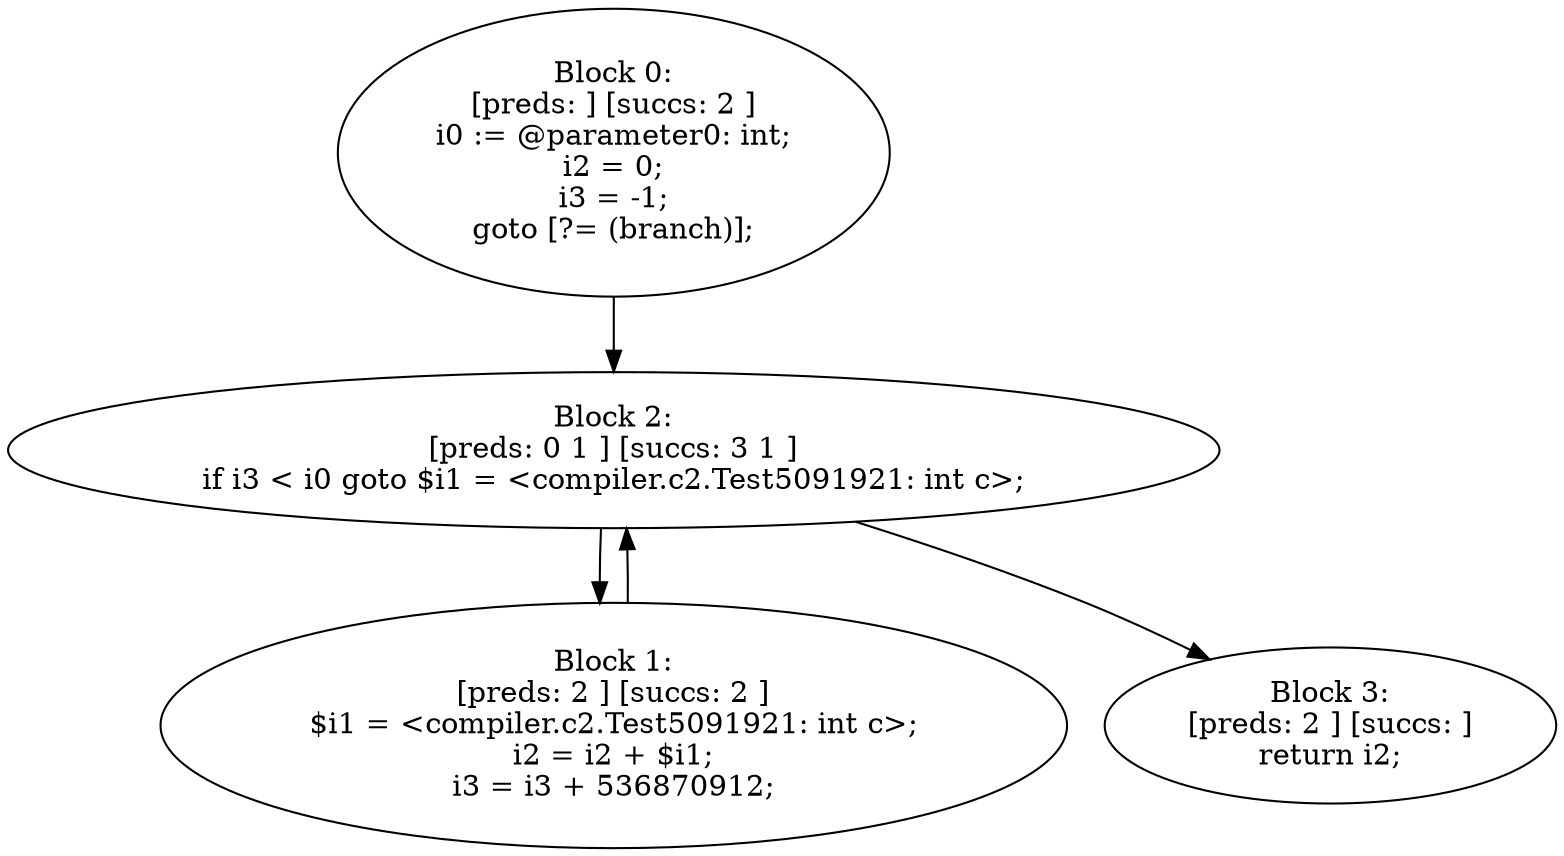 digraph "unitGraph" {
    "Block 0:
[preds: ] [succs: 2 ]
i0 := @parameter0: int;
i2 = 0;
i3 = -1;
goto [?= (branch)];
"
    "Block 1:
[preds: 2 ] [succs: 2 ]
$i1 = <compiler.c2.Test5091921: int c>;
i2 = i2 + $i1;
i3 = i3 + 536870912;
"
    "Block 2:
[preds: 0 1 ] [succs: 3 1 ]
if i3 < i0 goto $i1 = <compiler.c2.Test5091921: int c>;
"
    "Block 3:
[preds: 2 ] [succs: ]
return i2;
"
    "Block 0:
[preds: ] [succs: 2 ]
i0 := @parameter0: int;
i2 = 0;
i3 = -1;
goto [?= (branch)];
"->"Block 2:
[preds: 0 1 ] [succs: 3 1 ]
if i3 < i0 goto $i1 = <compiler.c2.Test5091921: int c>;
";
    "Block 1:
[preds: 2 ] [succs: 2 ]
$i1 = <compiler.c2.Test5091921: int c>;
i2 = i2 + $i1;
i3 = i3 + 536870912;
"->"Block 2:
[preds: 0 1 ] [succs: 3 1 ]
if i3 < i0 goto $i1 = <compiler.c2.Test5091921: int c>;
";
    "Block 2:
[preds: 0 1 ] [succs: 3 1 ]
if i3 < i0 goto $i1 = <compiler.c2.Test5091921: int c>;
"->"Block 3:
[preds: 2 ] [succs: ]
return i2;
";
    "Block 2:
[preds: 0 1 ] [succs: 3 1 ]
if i3 < i0 goto $i1 = <compiler.c2.Test5091921: int c>;
"->"Block 1:
[preds: 2 ] [succs: 2 ]
$i1 = <compiler.c2.Test5091921: int c>;
i2 = i2 + $i1;
i3 = i3 + 536870912;
";
}

